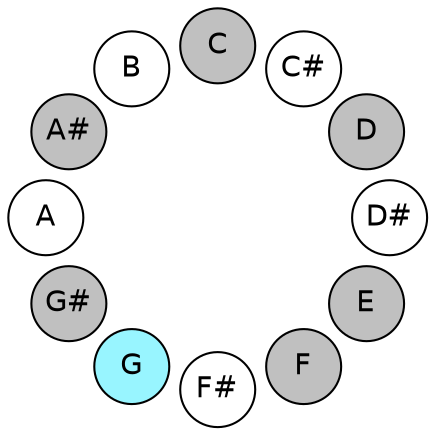 
graph {

layout = circo;
mindist = .1

node [shape = circle, fontname = Helvetica, margin = 0, style = filled]
edge [style=invis]

subgraph 1 {
	"E" -- "F" -- "F#" -- "G" -- "G#" -- "A" -- "A#" -- "B" -- "C" -- "C#" -- "D" -- "D#" -- "E"
}

"C" [fillcolor = gray];
"C#" [fillcolor = white];
"D" [fillcolor = gray];
"D#" [fillcolor = white];
"E" [fillcolor = gray];
"F" [fillcolor = gray];
"F#" [fillcolor = white];
"G" [fillcolor = cadetblue1];
"G#" [fillcolor = gray];
"A" [fillcolor = white];
"A#" [fillcolor = gray];
"B" [fillcolor = white];
}
